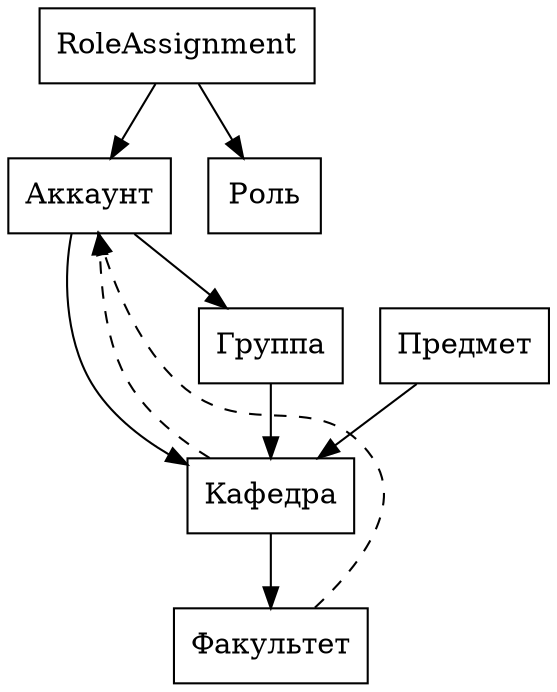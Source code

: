 digraph G {
	node [shape="box"];
	{
		Кафедра->Факультет;
		Группа->Кафедра;
		Аккаунт->{Группа,Кафедра};
		RoleAssignment->{Аккаунт,Роль};
		Предмет->Кафедра;
	}
	{
		edge [style="dashed", constraint=false, weight=0];
		Кафедра->Аккаунт;
		Факультет->Аккаунт;
	}
}
